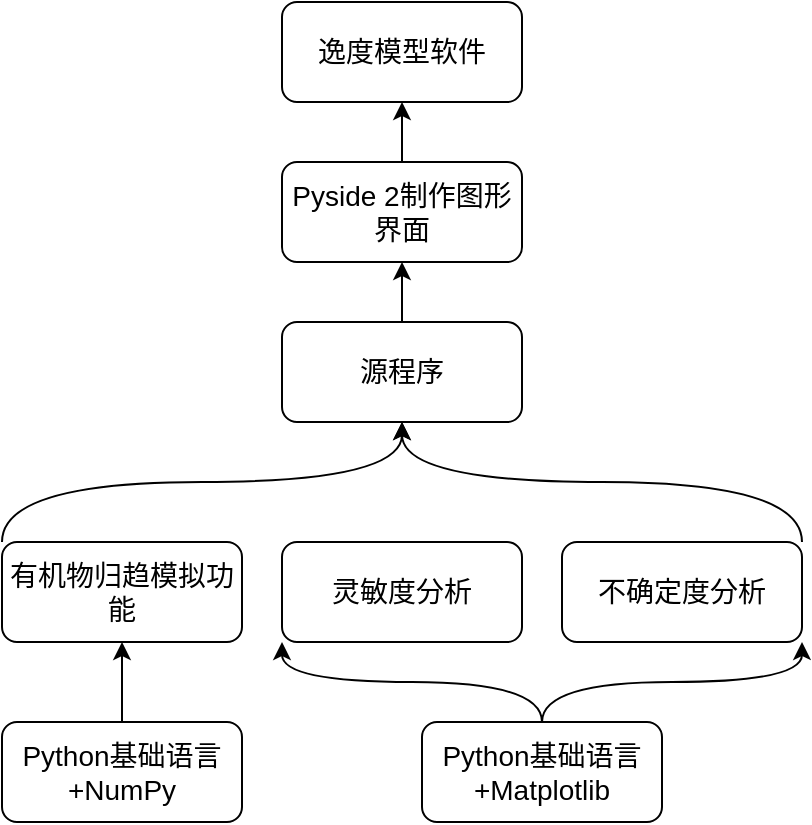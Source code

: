 <mxfile version="14.7.2" type="github">
  <diagram id="7DnAlzHaXRrK2oMAIGP7" name="第 1 页">
    <mxGraphModel dx="1422" dy="833" grid="1" gridSize="10" guides="1" tooltips="1" connect="1" arrows="1" fold="1" page="1" pageScale="1" pageWidth="827" pageHeight="1169" math="0" shadow="0">
      <root>
        <mxCell id="0" />
        <mxCell id="1" parent="0" />
        <mxCell id="3U5E9--54Rv29zYTB-zg-15" style="edgeStyle=orthogonalEdgeStyle;curved=1;rounded=0;orthogonalLoop=1;jettySize=auto;html=1;exitX=0.5;exitY=0;exitDx=0;exitDy=0;entryX=0.5;entryY=1;entryDx=0;entryDy=0;fontSize=14;" edge="1" parent="1" source="3U5E9--54Rv29zYTB-zg-5" target="3U5E9--54Rv29zYTB-zg-12">
          <mxGeometry relative="1" as="geometry" />
        </mxCell>
        <mxCell id="3U5E9--54Rv29zYTB-zg-5" value="Python基础语言+NumPy" style="rounded=1;whiteSpace=wrap;html=1;fontSize=14;" vertex="1" parent="1">
          <mxGeometry x="90" y="560" width="120" height="50" as="geometry" />
        </mxCell>
        <mxCell id="3U5E9--54Rv29zYTB-zg-24" style="edgeStyle=orthogonalEdgeStyle;curved=1;rounded=0;orthogonalLoop=1;jettySize=auto;html=1;exitX=0.5;exitY=0;exitDx=0;exitDy=0;entryX=0.5;entryY=1;entryDx=0;entryDy=0;fontSize=14;" edge="1" parent="1" source="3U5E9--54Rv29zYTB-zg-6" target="3U5E9--54Rv29zYTB-zg-8">
          <mxGeometry relative="1" as="geometry" />
        </mxCell>
        <mxCell id="3U5E9--54Rv29zYTB-zg-6" value="Pyside 2制作图形界面" style="rounded=1;whiteSpace=wrap;html=1;fontSize=14;" vertex="1" parent="1">
          <mxGeometry x="230" y="280" width="120" height="50" as="geometry" />
        </mxCell>
        <mxCell id="3U5E9--54Rv29zYTB-zg-25" style="edgeStyle=orthogonalEdgeStyle;curved=1;rounded=0;orthogonalLoop=1;jettySize=auto;html=1;exitX=0.5;exitY=0;exitDx=0;exitDy=0;entryX=0;entryY=1;entryDx=0;entryDy=0;fontSize=14;" edge="1" parent="1" source="3U5E9--54Rv29zYTB-zg-7" target="3U5E9--54Rv29zYTB-zg-13">
          <mxGeometry relative="1" as="geometry" />
        </mxCell>
        <mxCell id="3U5E9--54Rv29zYTB-zg-26" style="edgeStyle=orthogonalEdgeStyle;curved=1;rounded=0;orthogonalLoop=1;jettySize=auto;html=1;exitX=0.5;exitY=0;exitDx=0;exitDy=0;entryX=1;entryY=1;entryDx=0;entryDy=0;fontSize=14;" edge="1" parent="1" source="3U5E9--54Rv29zYTB-zg-7" target="3U5E9--54Rv29zYTB-zg-14">
          <mxGeometry relative="1" as="geometry" />
        </mxCell>
        <mxCell id="3U5E9--54Rv29zYTB-zg-7" value="Python基础语言+Matplotlib" style="rounded=1;whiteSpace=wrap;html=1;fontSize=14;" vertex="1" parent="1">
          <mxGeometry x="300" y="560" width="120" height="50" as="geometry" />
        </mxCell>
        <mxCell id="3U5E9--54Rv29zYTB-zg-8" value="逸度模型软件" style="rounded=1;whiteSpace=wrap;html=1;fontSize=14;" vertex="1" parent="1">
          <mxGeometry x="230" y="200" width="120" height="50" as="geometry" />
        </mxCell>
        <mxCell id="3U5E9--54Rv29zYTB-zg-21" style="edgeStyle=orthogonalEdgeStyle;curved=1;rounded=0;orthogonalLoop=1;jettySize=auto;html=1;exitX=0;exitY=0;exitDx=0;exitDy=0;entryX=0.5;entryY=1;entryDx=0;entryDy=0;fontSize=14;" edge="1" parent="1" source="3U5E9--54Rv29zYTB-zg-12" target="3U5E9--54Rv29zYTB-zg-18">
          <mxGeometry relative="1" as="geometry" />
        </mxCell>
        <mxCell id="3U5E9--54Rv29zYTB-zg-12" value="有机物归趋模拟功能" style="rounded=1;whiteSpace=wrap;html=1;fontSize=14;" vertex="1" parent="1">
          <mxGeometry x="90" y="470" width="120" height="50" as="geometry" />
        </mxCell>
        <mxCell id="3U5E9--54Rv29zYTB-zg-13" value="灵敏度分析" style="rounded=1;whiteSpace=wrap;html=1;fontSize=14;" vertex="1" parent="1">
          <mxGeometry x="230" y="470" width="120" height="50" as="geometry" />
        </mxCell>
        <mxCell id="3U5E9--54Rv29zYTB-zg-22" style="edgeStyle=orthogonalEdgeStyle;curved=1;rounded=0;orthogonalLoop=1;jettySize=auto;html=1;exitX=1;exitY=0;exitDx=0;exitDy=0;entryX=0.5;entryY=1;entryDx=0;entryDy=0;fontSize=14;" edge="1" parent="1" source="3U5E9--54Rv29zYTB-zg-14" target="3U5E9--54Rv29zYTB-zg-18">
          <mxGeometry relative="1" as="geometry" />
        </mxCell>
        <mxCell id="3U5E9--54Rv29zYTB-zg-14" value="不确定度分析" style="rounded=1;whiteSpace=wrap;html=1;fontSize=14;" vertex="1" parent="1">
          <mxGeometry x="370" y="470" width="120" height="50" as="geometry" />
        </mxCell>
        <mxCell id="3U5E9--54Rv29zYTB-zg-23" style="edgeStyle=orthogonalEdgeStyle;curved=1;rounded=0;orthogonalLoop=1;jettySize=auto;html=1;exitX=0.5;exitY=0;exitDx=0;exitDy=0;entryX=0.5;entryY=1;entryDx=0;entryDy=0;fontSize=14;" edge="1" parent="1" source="3U5E9--54Rv29zYTB-zg-18" target="3U5E9--54Rv29zYTB-zg-6">
          <mxGeometry relative="1" as="geometry" />
        </mxCell>
        <mxCell id="3U5E9--54Rv29zYTB-zg-18" value="源程序" style="rounded=1;whiteSpace=wrap;html=1;fontSize=14;" vertex="1" parent="1">
          <mxGeometry x="230" y="360" width="120" height="50" as="geometry" />
        </mxCell>
      </root>
    </mxGraphModel>
  </diagram>
</mxfile>
